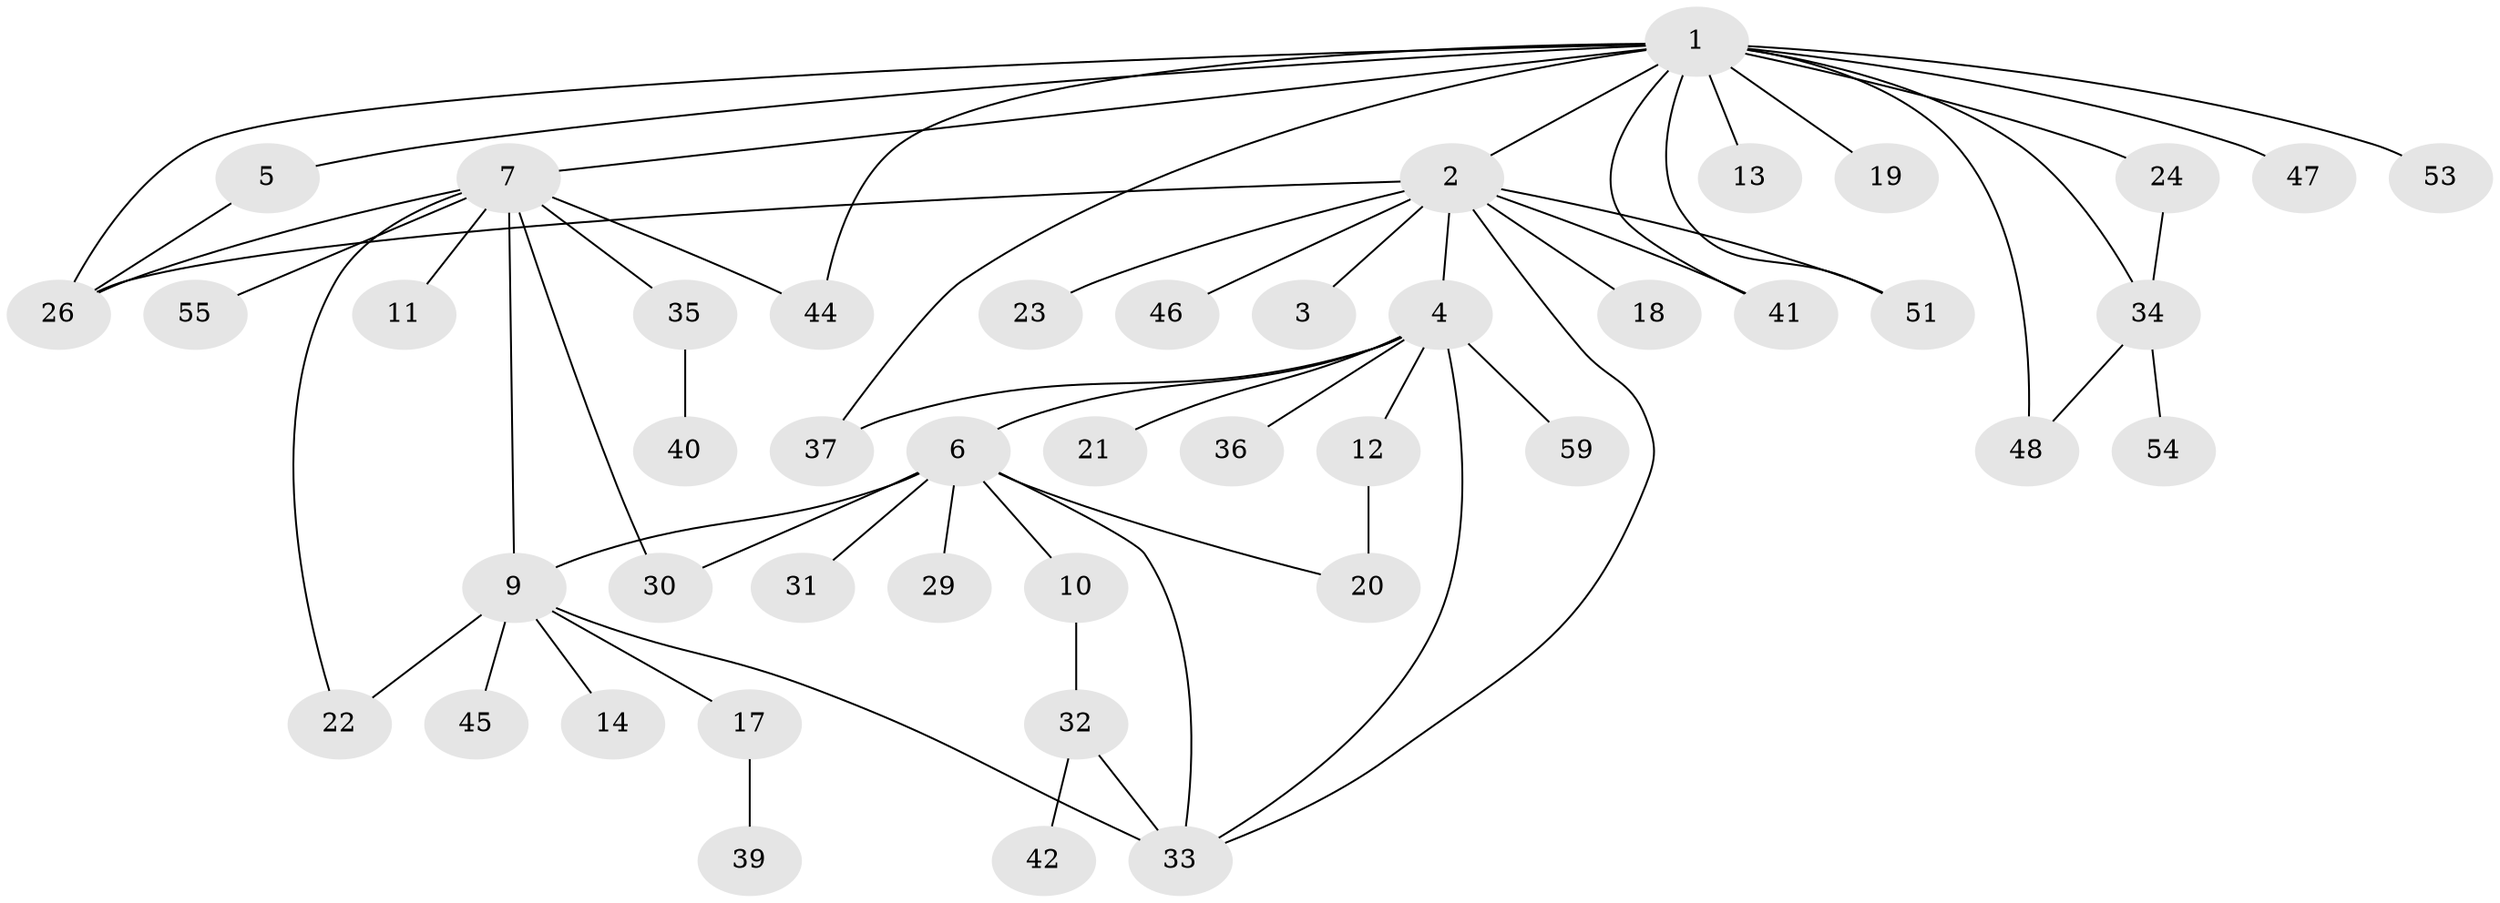 // original degree distribution, {15: 0.01639344262295082, 8: 0.01639344262295082, 1: 0.39344262295081966, 9: 0.03278688524590164, 3: 0.13114754098360656, 6: 0.01639344262295082, 10: 0.01639344262295082, 2: 0.26229508196721313, 4: 0.09836065573770492, 5: 0.01639344262295082}
// Generated by graph-tools (version 1.1) at 2025/41/03/06/25 10:41:46]
// undirected, 45 vertices, 61 edges
graph export_dot {
graph [start="1"]
  node [color=gray90,style=filled];
  1 [super="+38"];
  2 [super="+27"];
  3;
  4 [super="+57"];
  5 [super="+28"];
  6 [super="+16"];
  7 [super="+8"];
  9 [super="+15"];
  10;
  11;
  12 [super="+49"];
  13;
  14;
  17;
  18;
  19;
  20;
  21;
  22 [super="+43"];
  23;
  24 [super="+25"];
  26;
  29;
  30;
  31 [super="+60"];
  32 [super="+61"];
  33 [super="+50"];
  34 [super="+56"];
  35;
  36;
  37;
  39;
  40 [super="+52"];
  41;
  42;
  44;
  45;
  46;
  47;
  48 [super="+58"];
  51;
  53;
  54;
  55;
  59;
  1 -- 2;
  1 -- 5;
  1 -- 7;
  1 -- 13;
  1 -- 19;
  1 -- 24 [weight=2];
  1 -- 26;
  1 -- 37;
  1 -- 41;
  1 -- 44;
  1 -- 47;
  1 -- 48;
  1 -- 51;
  1 -- 53;
  1 -- 34;
  2 -- 3;
  2 -- 4;
  2 -- 18;
  2 -- 23;
  2 -- 46;
  2 -- 51;
  2 -- 33;
  2 -- 26;
  2 -- 41;
  4 -- 6;
  4 -- 12;
  4 -- 21;
  4 -- 36;
  4 -- 59;
  4 -- 37;
  4 -- 33;
  5 -- 26;
  6 -- 10;
  6 -- 20;
  6 -- 29;
  6 -- 31;
  6 -- 9;
  6 -- 30;
  6 -- 33;
  7 -- 11;
  7 -- 22;
  7 -- 26;
  7 -- 30;
  7 -- 35;
  7 -- 44;
  7 -- 55;
  7 -- 9 [weight=2];
  9 -- 14;
  9 -- 22 [weight=2];
  9 -- 33 [weight=2];
  9 -- 45;
  9 -- 17;
  10 -- 32;
  12 -- 20 [weight=2];
  17 -- 39;
  24 -- 34;
  32 -- 33;
  32 -- 42;
  34 -- 48;
  34 -- 54;
  35 -- 40;
}

